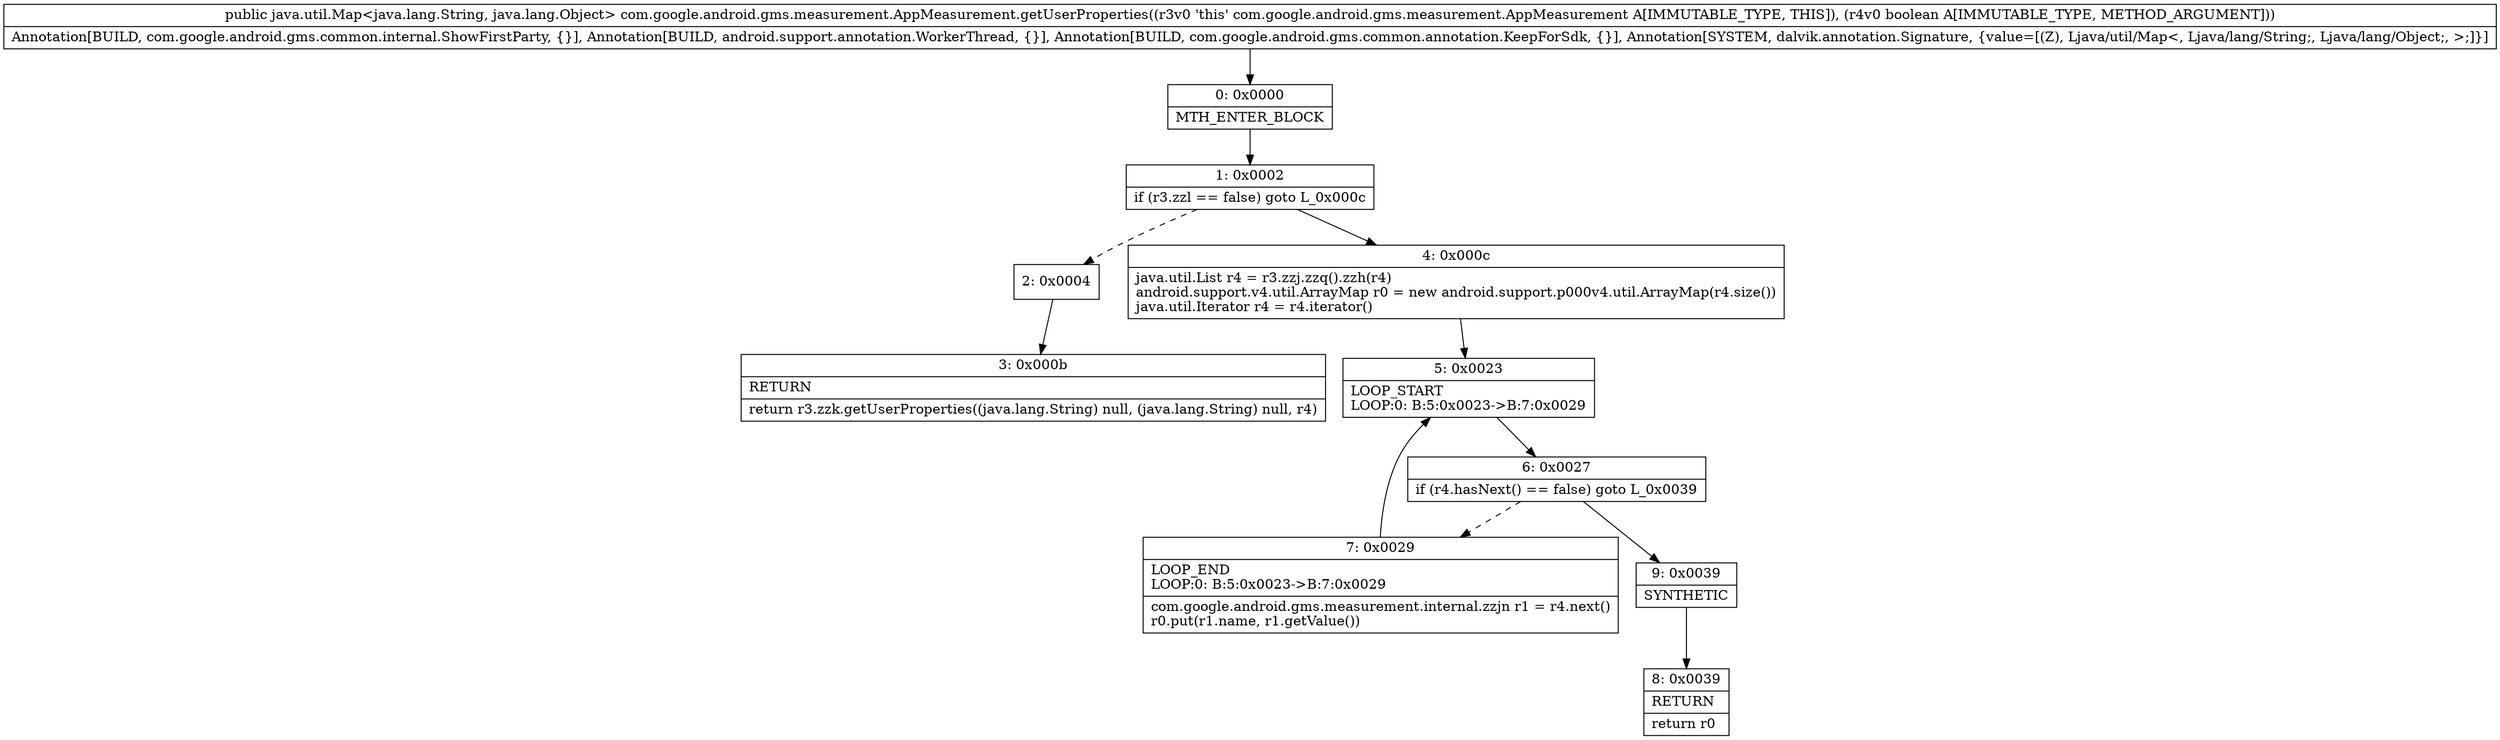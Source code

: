 digraph "CFG forcom.google.android.gms.measurement.AppMeasurement.getUserProperties(Z)Ljava\/util\/Map;" {
Node_0 [shape=record,label="{0\:\ 0x0000|MTH_ENTER_BLOCK\l}"];
Node_1 [shape=record,label="{1\:\ 0x0002|if (r3.zzl == false) goto L_0x000c\l}"];
Node_2 [shape=record,label="{2\:\ 0x0004}"];
Node_3 [shape=record,label="{3\:\ 0x000b|RETURN\l|return r3.zzk.getUserProperties((java.lang.String) null, (java.lang.String) null, r4)\l}"];
Node_4 [shape=record,label="{4\:\ 0x000c|java.util.List r4 = r3.zzj.zzq().zzh(r4)\landroid.support.v4.util.ArrayMap r0 = new android.support.p000v4.util.ArrayMap(r4.size())\ljava.util.Iterator r4 = r4.iterator()\l}"];
Node_5 [shape=record,label="{5\:\ 0x0023|LOOP_START\lLOOP:0: B:5:0x0023\-\>B:7:0x0029\l}"];
Node_6 [shape=record,label="{6\:\ 0x0027|if (r4.hasNext() == false) goto L_0x0039\l}"];
Node_7 [shape=record,label="{7\:\ 0x0029|LOOP_END\lLOOP:0: B:5:0x0023\-\>B:7:0x0029\l|com.google.android.gms.measurement.internal.zzjn r1 = r4.next()\lr0.put(r1.name, r1.getValue())\l}"];
Node_8 [shape=record,label="{8\:\ 0x0039|RETURN\l|return r0\l}"];
Node_9 [shape=record,label="{9\:\ 0x0039|SYNTHETIC\l}"];
MethodNode[shape=record,label="{public java.util.Map\<java.lang.String, java.lang.Object\> com.google.android.gms.measurement.AppMeasurement.getUserProperties((r3v0 'this' com.google.android.gms.measurement.AppMeasurement A[IMMUTABLE_TYPE, THIS]), (r4v0 boolean A[IMMUTABLE_TYPE, METHOD_ARGUMENT]))  | Annotation[BUILD, com.google.android.gms.common.internal.ShowFirstParty, \{\}], Annotation[BUILD, android.support.annotation.WorkerThread, \{\}], Annotation[BUILD, com.google.android.gms.common.annotation.KeepForSdk, \{\}], Annotation[SYSTEM, dalvik.annotation.Signature, \{value=[(Z), Ljava\/util\/Map\<, Ljava\/lang\/String;, Ljava\/lang\/Object;, \>;]\}]\l}"];
MethodNode -> Node_0;
Node_0 -> Node_1;
Node_1 -> Node_2[style=dashed];
Node_1 -> Node_4;
Node_2 -> Node_3;
Node_4 -> Node_5;
Node_5 -> Node_6;
Node_6 -> Node_7[style=dashed];
Node_6 -> Node_9;
Node_7 -> Node_5;
Node_9 -> Node_8;
}


